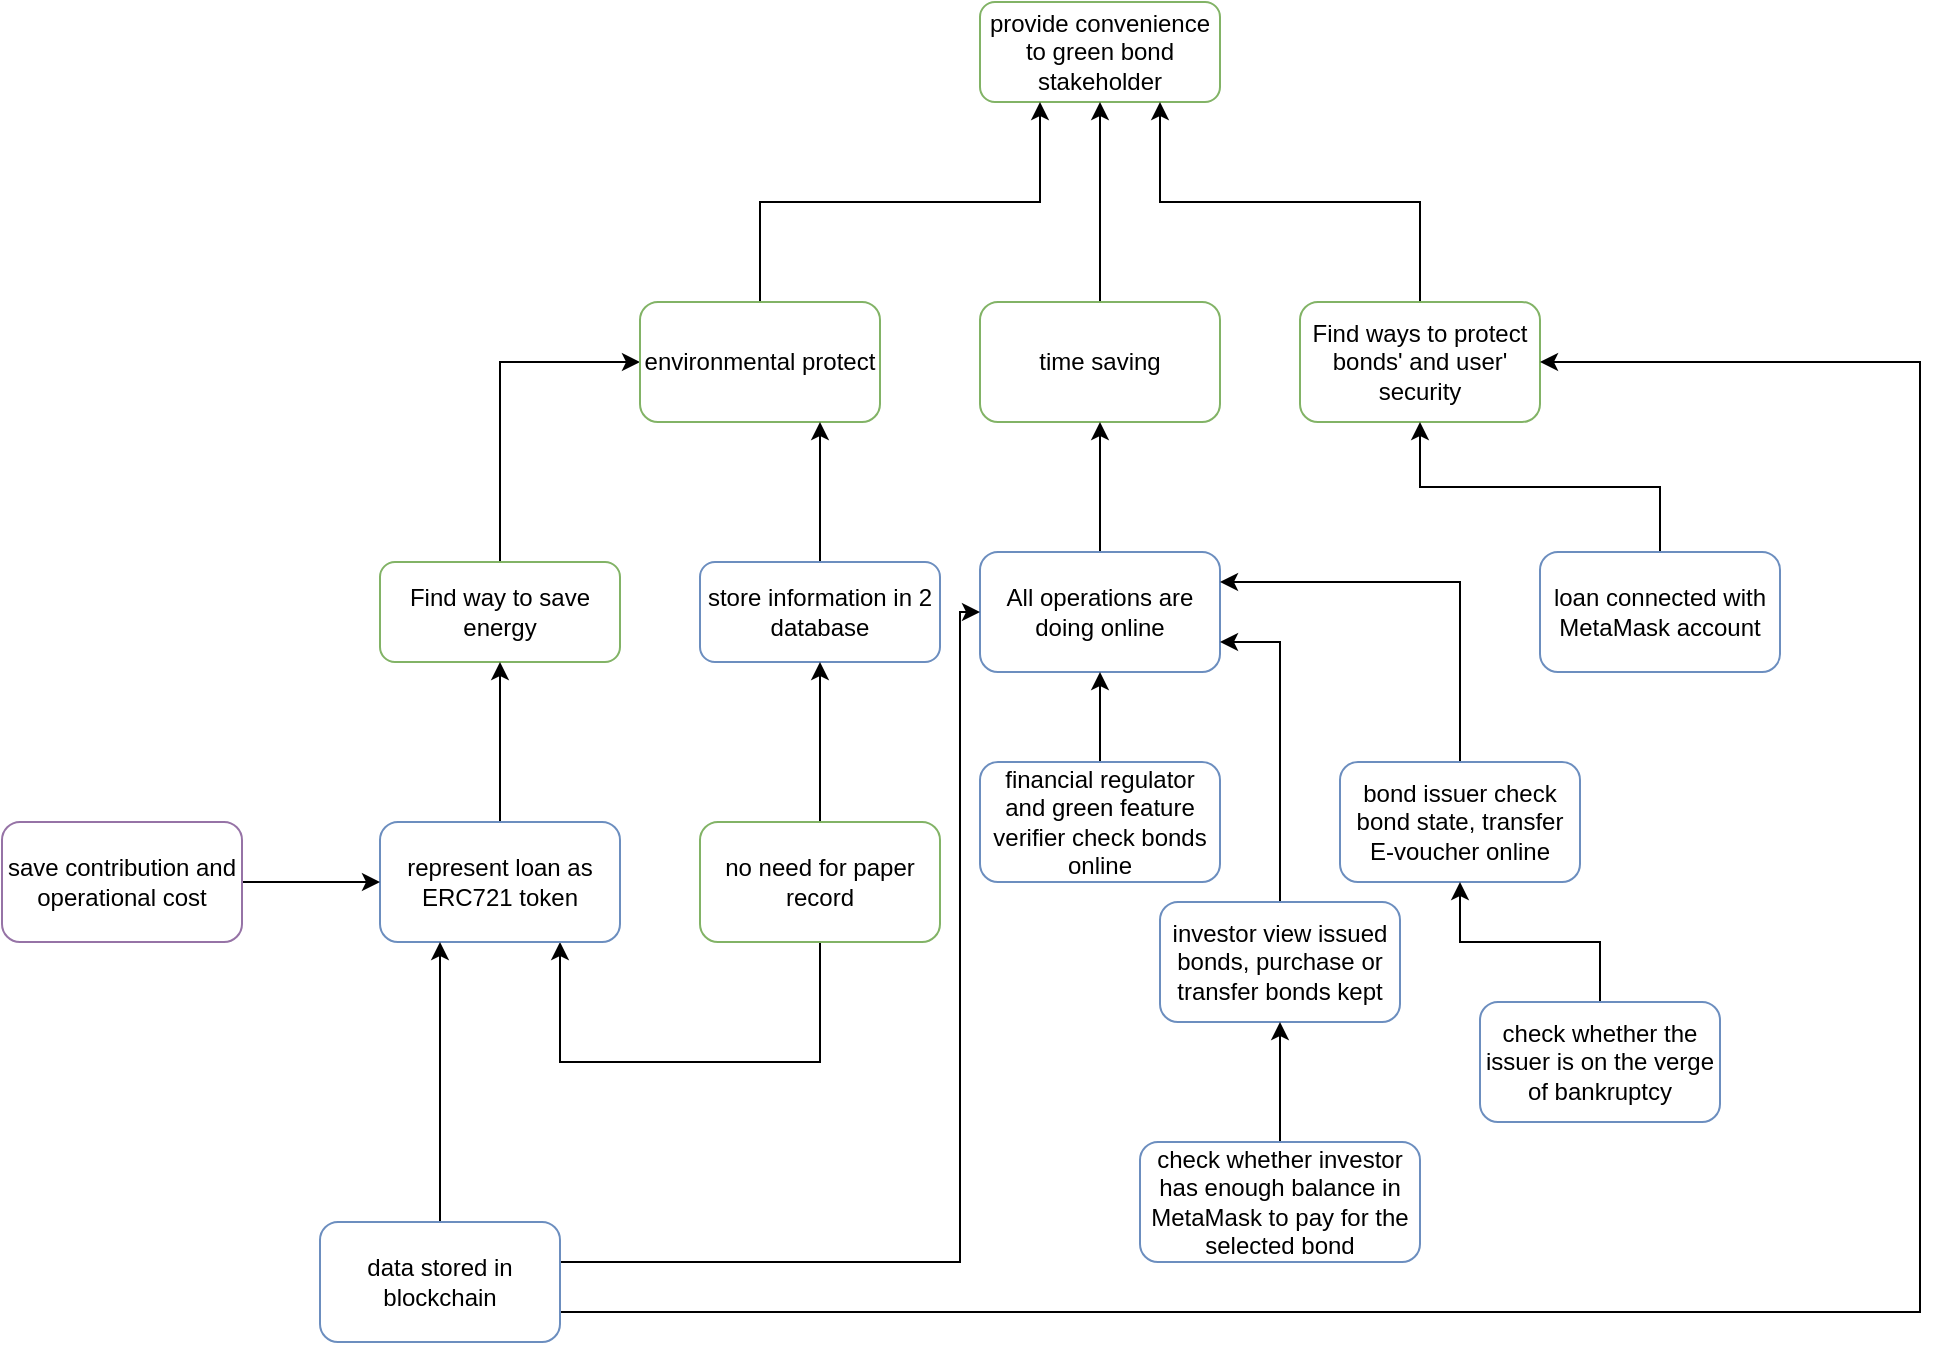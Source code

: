 <mxfile version="14.9.7" type="github">
  <diagram id="Lk4EkjJhUrZJCpCul70C" name="Page-1">
    <mxGraphModel dx="1991" dy="571" grid="1" gridSize="10" guides="1" tooltips="1" connect="1" arrows="1" fold="1" page="1" pageScale="1" pageWidth="827" pageHeight="1169" math="0" shadow="0">
      <root>
        <mxCell id="0" />
        <mxCell id="1" parent="0" />
        <mxCell id="YYW-h24_xA7e8C2LyHym-1" value="provide convenience to green bond stakeholder" style="rounded=1;whiteSpace=wrap;html=1;strokeColor=#82b366;fillColor=none;" vertex="1" parent="1">
          <mxGeometry x="340" y="90" width="120" height="50" as="geometry" />
        </mxCell>
        <mxCell id="YYW-h24_xA7e8C2LyHym-5" style="edgeStyle=orthogonalEdgeStyle;rounded=0;orthogonalLoop=1;jettySize=auto;html=1;exitX=0.5;exitY=0;exitDx=0;exitDy=0;entryX=0.5;entryY=1;entryDx=0;entryDy=0;" edge="1" parent="1" source="YYW-h24_xA7e8C2LyHym-4" target="YYW-h24_xA7e8C2LyHym-1">
          <mxGeometry relative="1" as="geometry" />
        </mxCell>
        <mxCell id="YYW-h24_xA7e8C2LyHym-4" value="time saving" style="rounded=1;whiteSpace=wrap;html=1;strokeColor=#82b366;fillColor=none;" vertex="1" parent="1">
          <mxGeometry x="340" y="240" width="120" height="60" as="geometry" />
        </mxCell>
        <mxCell id="YYW-h24_xA7e8C2LyHym-29" style="edgeStyle=orthogonalEdgeStyle;rounded=0;orthogonalLoop=1;jettySize=auto;html=1;exitX=0.5;exitY=0;exitDx=0;exitDy=0;entryX=0;entryY=0.5;entryDx=0;entryDy=0;" edge="1" parent="1" source="YYW-h24_xA7e8C2LyHym-6" target="YYW-h24_xA7e8C2LyHym-9">
          <mxGeometry relative="1" as="geometry" />
        </mxCell>
        <mxCell id="YYW-h24_xA7e8C2LyHym-6" value="Find way to save energy" style="rounded=1;whiteSpace=wrap;html=1;strokeColor=#82b366;fillColor=none;" vertex="1" parent="1">
          <mxGeometry x="40" y="370" width="120" height="50" as="geometry" />
        </mxCell>
        <mxCell id="YYW-h24_xA7e8C2LyHym-10" style="edgeStyle=orthogonalEdgeStyle;rounded=0;orthogonalLoop=1;jettySize=auto;html=1;exitX=0.5;exitY=0;exitDx=0;exitDy=0;entryX=0.25;entryY=1;entryDx=0;entryDy=0;" edge="1" parent="1" source="YYW-h24_xA7e8C2LyHym-9" target="YYW-h24_xA7e8C2LyHym-1">
          <mxGeometry relative="1" as="geometry" />
        </mxCell>
        <mxCell id="YYW-h24_xA7e8C2LyHym-9" value="environmental protect" style="rounded=1;whiteSpace=wrap;html=1;strokeColor=#82b366;fillColor=none;" vertex="1" parent="1">
          <mxGeometry x="170" y="240" width="120" height="60" as="geometry" />
        </mxCell>
        <mxCell id="YYW-h24_xA7e8C2LyHym-14" style="edgeStyle=orthogonalEdgeStyle;rounded=0;orthogonalLoop=1;jettySize=auto;html=1;exitX=0.5;exitY=0;exitDx=0;exitDy=0;entryX=0.75;entryY=1;entryDx=0;entryDy=0;" edge="1" parent="1" source="YYW-h24_xA7e8C2LyHym-12" target="YYW-h24_xA7e8C2LyHym-1">
          <mxGeometry relative="1" as="geometry" />
        </mxCell>
        <mxCell id="YYW-h24_xA7e8C2LyHym-12" value="Find ways to protect bonds&#39; and user&#39; security" style="rounded=1;whiteSpace=wrap;html=1;strokeColor=#82b366;fillColor=none;" vertex="1" parent="1">
          <mxGeometry x="500" y="240" width="120" height="60" as="geometry" />
        </mxCell>
        <mxCell id="YYW-h24_xA7e8C2LyHym-17" style="edgeStyle=orthogonalEdgeStyle;rounded=0;orthogonalLoop=1;jettySize=auto;html=1;exitX=0.5;exitY=0;exitDx=0;exitDy=0;entryX=0.75;entryY=1;entryDx=0;entryDy=0;" edge="1" parent="1" source="YYW-h24_xA7e8C2LyHym-16" target="YYW-h24_xA7e8C2LyHym-9">
          <mxGeometry relative="1" as="geometry" />
        </mxCell>
        <mxCell id="YYW-h24_xA7e8C2LyHym-16" value="store information in 2 database" style="rounded=1;whiteSpace=wrap;html=1;strokeColor=#6c8ebf;fillColor=none;" vertex="1" parent="1">
          <mxGeometry x="200" y="370" width="120" height="50" as="geometry" />
        </mxCell>
        <mxCell id="YYW-h24_xA7e8C2LyHym-32" style="edgeStyle=orthogonalEdgeStyle;rounded=0;orthogonalLoop=1;jettySize=auto;html=1;exitX=0.5;exitY=0;exitDx=0;exitDy=0;entryX=0.5;entryY=1;entryDx=0;entryDy=0;" edge="1" parent="1" source="YYW-h24_xA7e8C2LyHym-19" target="YYW-h24_xA7e8C2LyHym-4">
          <mxGeometry relative="1" as="geometry" />
        </mxCell>
        <mxCell id="YYW-h24_xA7e8C2LyHym-19" value="All operations are doing online" style="rounded=1;whiteSpace=wrap;html=1;strokeColor=#6c8ebf;fillColor=none;" vertex="1" parent="1">
          <mxGeometry x="340" y="365" width="120" height="60" as="geometry" />
        </mxCell>
        <mxCell id="YYW-h24_xA7e8C2LyHym-30" style="edgeStyle=orthogonalEdgeStyle;rounded=0;orthogonalLoop=1;jettySize=auto;html=1;exitX=0.5;exitY=0;exitDx=0;exitDy=0;entryX=0.5;entryY=1;entryDx=0;entryDy=0;" edge="1" parent="1" source="YYW-h24_xA7e8C2LyHym-20" target="YYW-h24_xA7e8C2LyHym-16">
          <mxGeometry relative="1" as="geometry" />
        </mxCell>
        <mxCell id="YYW-h24_xA7e8C2LyHym-31" style="edgeStyle=orthogonalEdgeStyle;rounded=0;orthogonalLoop=1;jettySize=auto;html=1;exitX=0.5;exitY=1;exitDx=0;exitDy=0;entryX=0.75;entryY=1;entryDx=0;entryDy=0;" edge="1" parent="1" source="YYW-h24_xA7e8C2LyHym-20" target="YYW-h24_xA7e8C2LyHym-25">
          <mxGeometry relative="1" as="geometry">
            <Array as="points">
              <mxPoint x="260" y="620" />
              <mxPoint x="130" y="620" />
            </Array>
          </mxGeometry>
        </mxCell>
        <mxCell id="YYW-h24_xA7e8C2LyHym-20" value="no need for paper record" style="rounded=1;whiteSpace=wrap;html=1;strokeColor=#82b366;fillColor=none;" vertex="1" parent="1">
          <mxGeometry x="200" y="500" width="120" height="60" as="geometry" />
        </mxCell>
        <mxCell id="YYW-h24_xA7e8C2LyHym-26" style="edgeStyle=orthogonalEdgeStyle;rounded=0;orthogonalLoop=1;jettySize=auto;html=1;exitX=0.5;exitY=0;exitDx=0;exitDy=0;entryX=0.5;entryY=1;entryDx=0;entryDy=0;" edge="1" parent="1" source="YYW-h24_xA7e8C2LyHym-25" target="YYW-h24_xA7e8C2LyHym-6">
          <mxGeometry relative="1" as="geometry" />
        </mxCell>
        <mxCell id="YYW-h24_xA7e8C2LyHym-25" value="represent loan as ERC721 token" style="rounded=1;whiteSpace=wrap;html=1;strokeColor=#6c8ebf;fillColor=none;" vertex="1" parent="1">
          <mxGeometry x="40" y="500" width="120" height="60" as="geometry" />
        </mxCell>
        <mxCell id="YYW-h24_xA7e8C2LyHym-28" value="" style="edgeStyle=orthogonalEdgeStyle;rounded=0;orthogonalLoop=1;jettySize=auto;html=1;" edge="1" parent="1" source="YYW-h24_xA7e8C2LyHym-27" target="YYW-h24_xA7e8C2LyHym-25">
          <mxGeometry relative="1" as="geometry" />
        </mxCell>
        <mxCell id="YYW-h24_xA7e8C2LyHym-27" value="save contribution and operational cost" style="rounded=1;whiteSpace=wrap;html=1;strokeColor=#9673a6;fillColor=none;" vertex="1" parent="1">
          <mxGeometry x="-149" y="500" width="120" height="60" as="geometry" />
        </mxCell>
        <mxCell id="YYW-h24_xA7e8C2LyHym-34" value="" style="edgeStyle=orthogonalEdgeStyle;rounded=0;orthogonalLoop=1;jettySize=auto;html=1;" edge="1" parent="1" source="YYW-h24_xA7e8C2LyHym-33" target="YYW-h24_xA7e8C2LyHym-19">
          <mxGeometry relative="1" as="geometry" />
        </mxCell>
        <mxCell id="YYW-h24_xA7e8C2LyHym-33" value="financial regulator and green feature verifier check bonds online" style="rounded=1;whiteSpace=wrap;html=1;strokeColor=#6c8ebf;fillColor=none;" vertex="1" parent="1">
          <mxGeometry x="340" y="470" width="120" height="60" as="geometry" />
        </mxCell>
        <mxCell id="YYW-h24_xA7e8C2LyHym-36" style="edgeStyle=orthogonalEdgeStyle;rounded=0;orthogonalLoop=1;jettySize=auto;html=1;exitX=0.5;exitY=0;exitDx=0;exitDy=0;entryX=0.25;entryY=1;entryDx=0;entryDy=0;" edge="1" parent="1" source="YYW-h24_xA7e8C2LyHym-35" target="YYW-h24_xA7e8C2LyHym-25">
          <mxGeometry relative="1" as="geometry" />
        </mxCell>
        <mxCell id="YYW-h24_xA7e8C2LyHym-43" style="edgeStyle=orthogonalEdgeStyle;rounded=0;orthogonalLoop=1;jettySize=auto;html=1;exitX=1;exitY=0.25;exitDx=0;exitDy=0;entryX=0;entryY=0.5;entryDx=0;entryDy=0;" edge="1" parent="1" source="YYW-h24_xA7e8C2LyHym-35" target="YYW-h24_xA7e8C2LyHym-19">
          <mxGeometry relative="1" as="geometry">
            <Array as="points">
              <mxPoint x="130" y="720" />
              <mxPoint x="330" y="720" />
              <mxPoint x="330" y="395" />
            </Array>
          </mxGeometry>
        </mxCell>
        <mxCell id="YYW-h24_xA7e8C2LyHym-48" style="edgeStyle=orthogonalEdgeStyle;rounded=0;orthogonalLoop=1;jettySize=auto;html=1;exitX=1;exitY=0.75;exitDx=0;exitDy=0;entryX=1;entryY=0.5;entryDx=0;entryDy=0;" edge="1" parent="1" source="YYW-h24_xA7e8C2LyHym-35" target="YYW-h24_xA7e8C2LyHym-12">
          <mxGeometry relative="1" as="geometry">
            <Array as="points">
              <mxPoint x="810" y="745" />
              <mxPoint x="810" y="270" />
            </Array>
          </mxGeometry>
        </mxCell>
        <mxCell id="YYW-h24_xA7e8C2LyHym-35" value="data stored in blockchain" style="rounded=1;whiteSpace=wrap;html=1;strokeColor=#6c8ebf;fillColor=none;" vertex="1" parent="1">
          <mxGeometry x="10" y="700" width="120" height="60" as="geometry" />
        </mxCell>
        <mxCell id="YYW-h24_xA7e8C2LyHym-40" style="edgeStyle=orthogonalEdgeStyle;rounded=0;orthogonalLoop=1;jettySize=auto;html=1;exitX=0.5;exitY=0;exitDx=0;exitDy=0;entryX=1;entryY=0.25;entryDx=0;entryDy=0;" edge="1" parent="1" source="YYW-h24_xA7e8C2LyHym-39" target="YYW-h24_xA7e8C2LyHym-19">
          <mxGeometry relative="1" as="geometry" />
        </mxCell>
        <mxCell id="YYW-h24_xA7e8C2LyHym-39" value="bond issuer check bond state, transfer E-voucher online" style="rounded=1;whiteSpace=wrap;html=1;strokeColor=#6c8ebf;fillColor=none;" vertex="1" parent="1">
          <mxGeometry x="520" y="470" width="120" height="60" as="geometry" />
        </mxCell>
        <mxCell id="YYW-h24_xA7e8C2LyHym-42" style="edgeStyle=orthogonalEdgeStyle;rounded=0;orthogonalLoop=1;jettySize=auto;html=1;exitX=0.5;exitY=0;exitDx=0;exitDy=0;entryX=1;entryY=0.75;entryDx=0;entryDy=0;" edge="1" parent="1" source="YYW-h24_xA7e8C2LyHym-41" target="YYW-h24_xA7e8C2LyHym-19">
          <mxGeometry relative="1" as="geometry" />
        </mxCell>
        <mxCell id="YYW-h24_xA7e8C2LyHym-41" value="investor view issued bonds, purchase or transfer bonds kept" style="rounded=1;whiteSpace=wrap;html=1;strokeColor=#6c8ebf;fillColor=none;" vertex="1" parent="1">
          <mxGeometry x="430" y="540" width="120" height="60" as="geometry" />
        </mxCell>
        <mxCell id="YYW-h24_xA7e8C2LyHym-45" value="" style="edgeStyle=orthogonalEdgeStyle;rounded=0;orthogonalLoop=1;jettySize=auto;html=1;" edge="1" parent="1" source="YYW-h24_xA7e8C2LyHym-44" target="YYW-h24_xA7e8C2LyHym-41">
          <mxGeometry relative="1" as="geometry" />
        </mxCell>
        <mxCell id="YYW-h24_xA7e8C2LyHym-44" value="check whether investor has enough balance in MetaMask to pay for the selected bond" style="rounded=1;whiteSpace=wrap;html=1;strokeColor=#6c8ebf;fillColor=none;" vertex="1" parent="1">
          <mxGeometry x="420" y="660" width="140" height="60" as="geometry" />
        </mxCell>
        <mxCell id="YYW-h24_xA7e8C2LyHym-47" value="" style="edgeStyle=orthogonalEdgeStyle;rounded=0;orthogonalLoop=1;jettySize=auto;html=1;" edge="1" parent="1" source="YYW-h24_xA7e8C2LyHym-46" target="YYW-h24_xA7e8C2LyHym-39">
          <mxGeometry relative="1" as="geometry" />
        </mxCell>
        <mxCell id="YYW-h24_xA7e8C2LyHym-46" value="check whether the issuer is on the verge of bankruptcy" style="rounded=1;whiteSpace=wrap;html=1;strokeColor=#6c8ebf;fillColor=none;" vertex="1" parent="1">
          <mxGeometry x="590" y="590" width="120" height="60" as="geometry" />
        </mxCell>
        <mxCell id="YYW-h24_xA7e8C2LyHym-51" style="edgeStyle=orthogonalEdgeStyle;rounded=0;orthogonalLoop=1;jettySize=auto;html=1;exitX=0.5;exitY=0;exitDx=0;exitDy=0;entryX=0.5;entryY=1;entryDx=0;entryDy=0;" edge="1" parent="1" source="YYW-h24_xA7e8C2LyHym-50" target="YYW-h24_xA7e8C2LyHym-12">
          <mxGeometry relative="1" as="geometry" />
        </mxCell>
        <mxCell id="YYW-h24_xA7e8C2LyHym-50" value="loan connected with MetaMask account" style="rounded=1;whiteSpace=wrap;html=1;strokeColor=#6c8ebf;fillColor=none;" vertex="1" parent="1">
          <mxGeometry x="620" y="365" width="120" height="60" as="geometry" />
        </mxCell>
      </root>
    </mxGraphModel>
  </diagram>
</mxfile>
